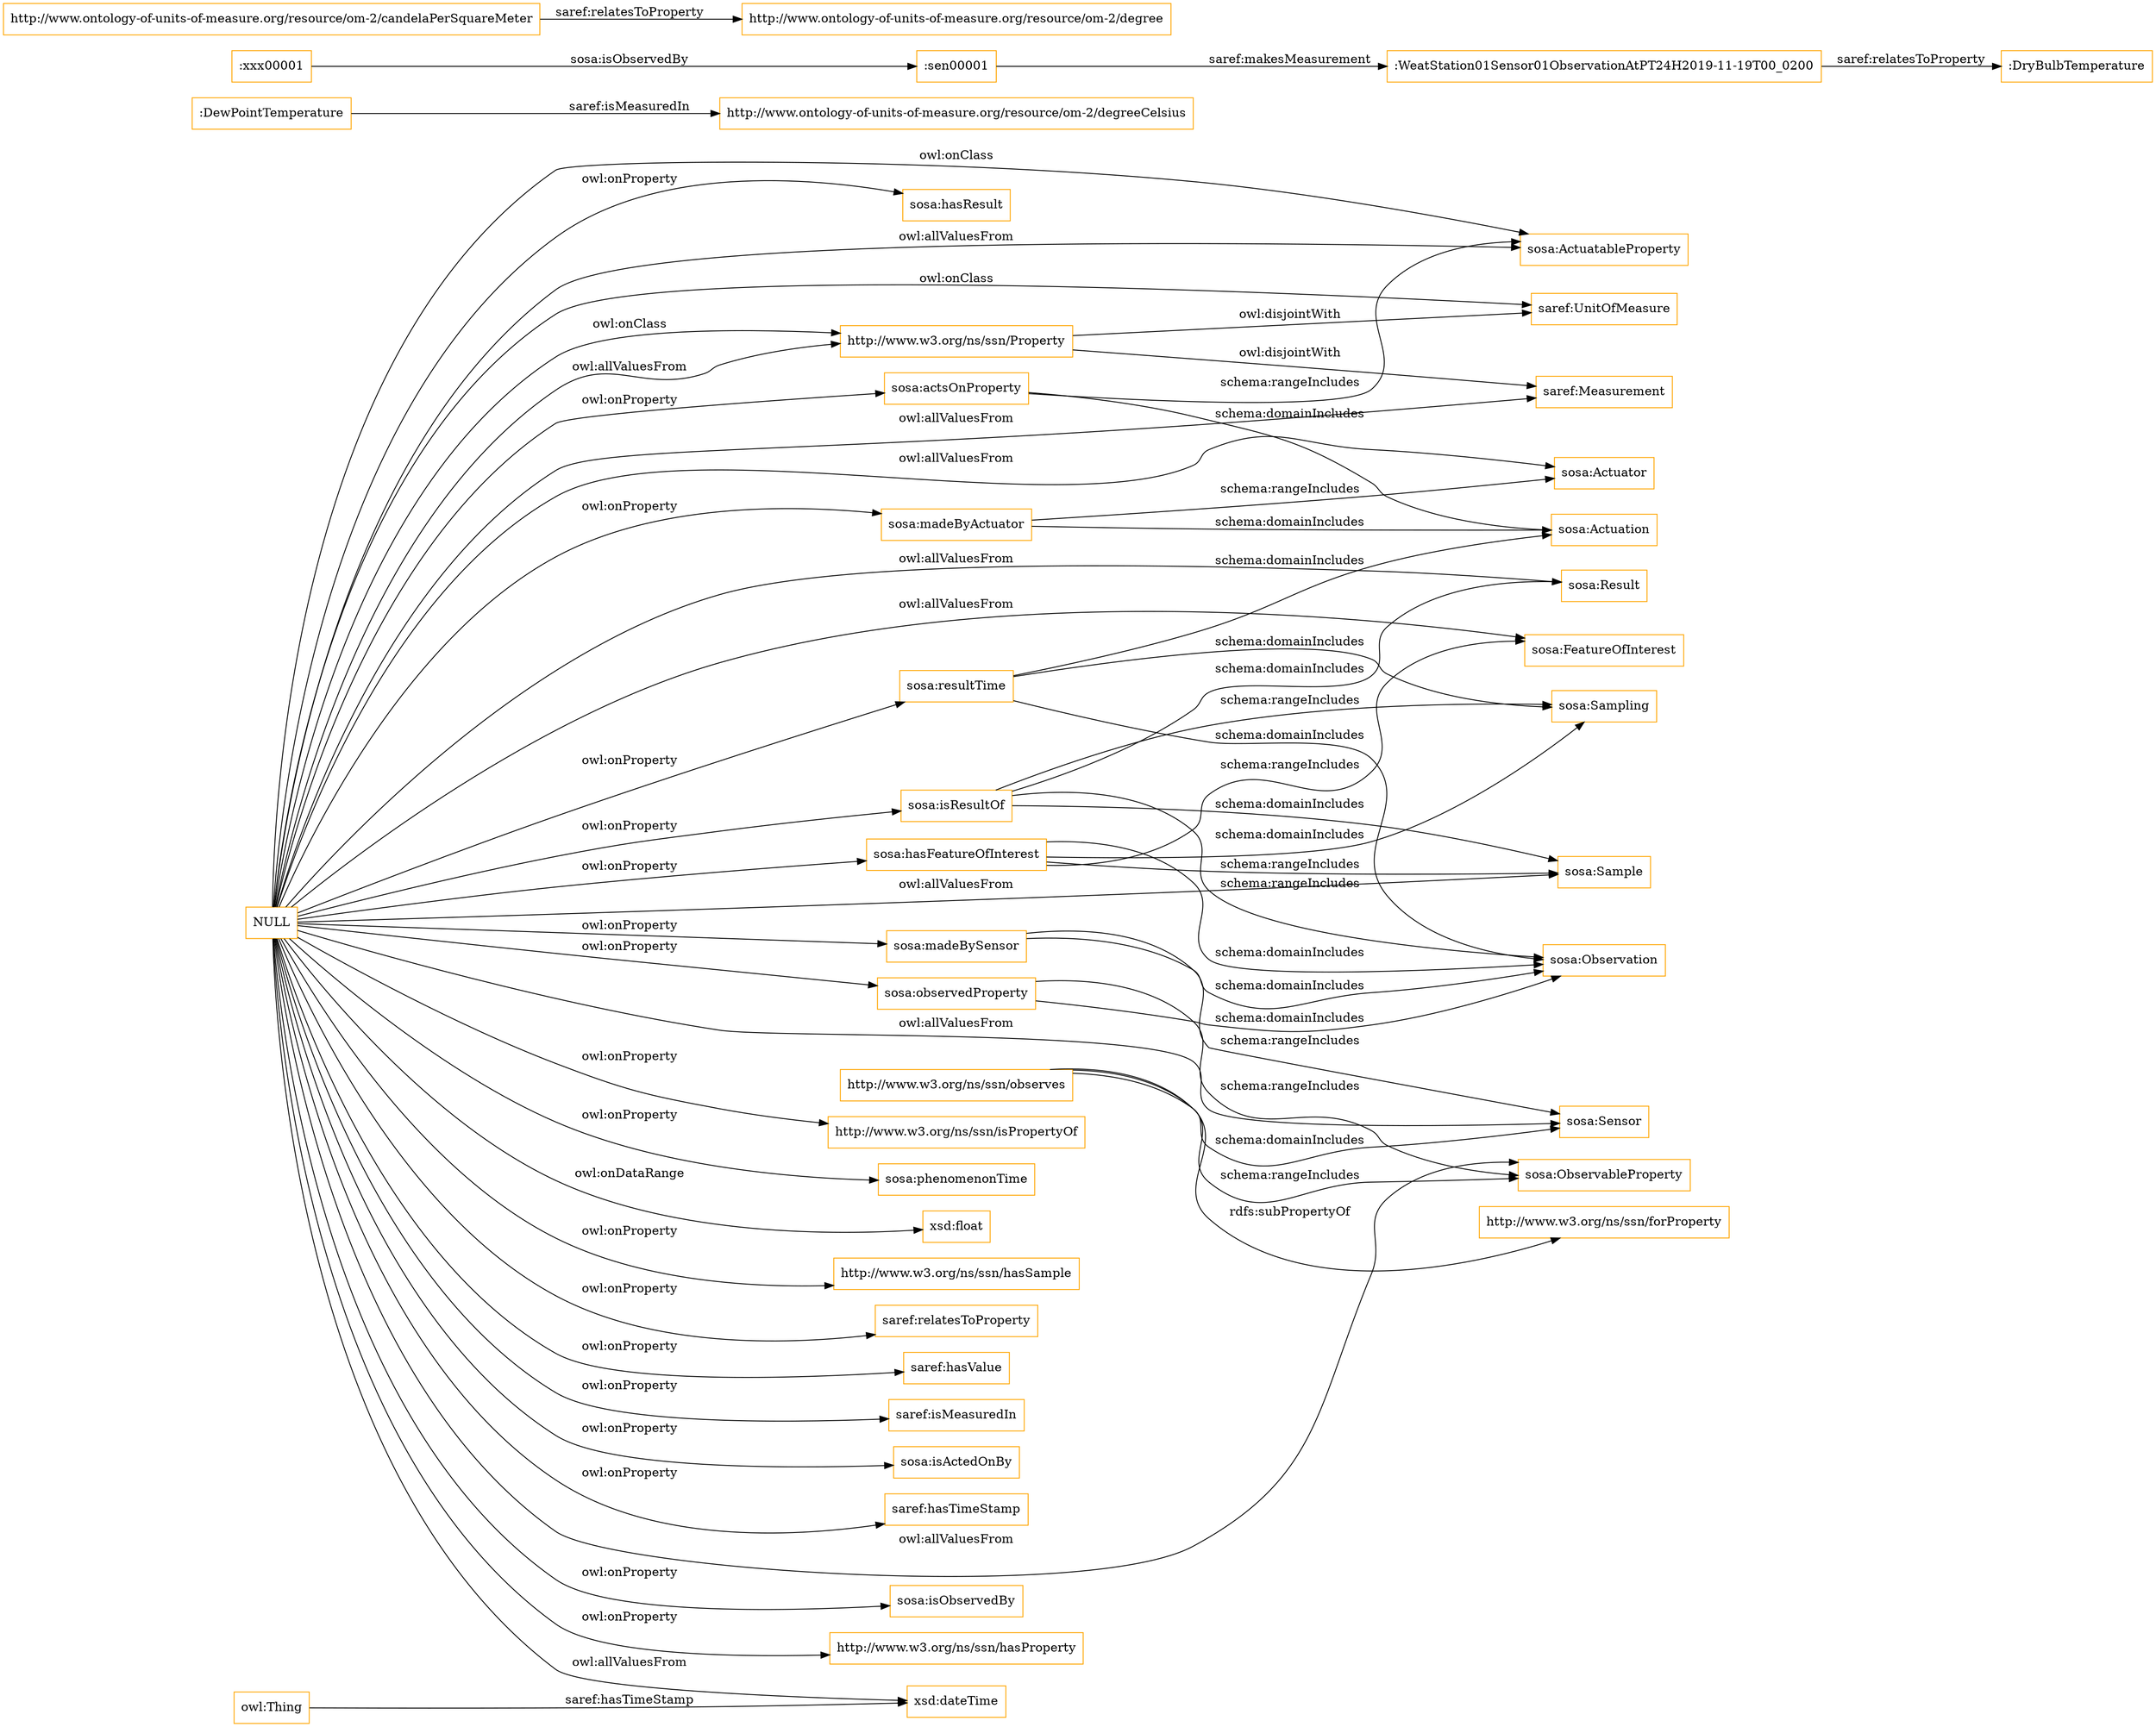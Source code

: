 digraph ar2dtool_diagram { 
rankdir=LR;
size="1501"
node [shape = rectangle, color="orange"]; "sosa:ObservableProperty" "sosa:FeatureOfInterest" "sosa:Actuation" "sosa:ActuatableProperty" "sosa:Actuator" "sosa:Observation" "sosa:Sample" "http://www.w3.org/ns/ssn/Property" "sosa:Sensor" "sosa:Sampling" "saref:UnitOfMeasure" "saref:Measurement" "sosa:Result" ; /*classes style*/
	"http://www.w3.org/ns/ssn/Property" -> "saref:UnitOfMeasure" [ label = "owl:disjointWith" ];
	"http://www.w3.org/ns/ssn/Property" -> "saref:Measurement" [ label = "owl:disjointWith" ];
	"sosa:hasFeatureOfInterest" -> "sosa:Observation" [ label = "schema:domainIncludes" ];
	"sosa:hasFeatureOfInterest" -> "sosa:FeatureOfInterest" [ label = "schema:rangeIncludes" ];
	"sosa:hasFeatureOfInterest" -> "sosa:Sampling" [ label = "schema:domainIncludes" ];
	"sosa:hasFeatureOfInterest" -> "sosa:Sample" [ label = "schema:rangeIncludes" ];
	"sosa:observedProperty" -> "sosa:ObservableProperty" [ label = "schema:rangeIncludes" ];
	"sosa:observedProperty" -> "sosa:Observation" [ label = "schema:domainIncludes" ];
	"sosa:madeByActuator" -> "sosa:Actuator" [ label = "schema:rangeIncludes" ];
	"sosa:madeByActuator" -> "sosa:Actuation" [ label = "schema:domainIncludes" ];
	"sosa:actsOnProperty" -> "sosa:ActuatableProperty" [ label = "schema:rangeIncludes" ];
	"sosa:actsOnProperty" -> "sosa:Actuation" [ label = "schema:domainIncludes" ];
	":DewPointTemperature" -> "http://www.ontology-of-units-of-measure.org/resource/om-2/degreeCelsius" [ label = "saref:isMeasuredIn" ];
	"http://www.w3.org/ns/ssn/observes" -> "sosa:ObservableProperty" [ label = "schema:rangeIncludes" ];
	"http://www.w3.org/ns/ssn/observes" -> "sosa:Sensor" [ label = "schema:domainIncludes" ];
	"http://www.w3.org/ns/ssn/observes" -> "http://www.w3.org/ns/ssn/forProperty" [ label = "rdfs:subPropertyOf" ];
	"sosa:isResultOf" -> "sosa:Sampling" [ label = "schema:rangeIncludes" ];
	"sosa:isResultOf" -> "sosa:Observation" [ label = "schema:rangeIncludes" ];
	"sosa:isResultOf" -> "sosa:Sample" [ label = "schema:domainIncludes" ];
	"sosa:isResultOf" -> "sosa:Result" [ label = "schema:domainIncludes" ];
	":sen00001" -> ":WeatStation01Sensor01ObservationAtPT24H2019-11-19T00_0200" [ label = "saref:makesMeasurement" ];
	"sosa:resultTime" -> "sosa:Sampling" [ label = "schema:domainIncludes" ];
	"sosa:resultTime" -> "sosa:Observation" [ label = "schema:domainIncludes" ];
	"sosa:resultTime" -> "sosa:Actuation" [ label = "schema:domainIncludes" ];
	":WeatStation01Sensor01ObservationAtPT24H2019-11-19T00_0200" -> ":DryBulbTemperature" [ label = "saref:relatesToProperty" ];
	"NULL" -> "http://www.w3.org/ns/ssn/isPropertyOf" [ label = "owl:onProperty" ];
	"NULL" -> "sosa:madeByActuator" [ label = "owl:onProperty" ];
	"NULL" -> "sosa:Sensor" [ label = "owl:allValuesFrom" ];
	"NULL" -> "sosa:ActuatableProperty" [ label = "owl:onClass" ];
	"NULL" -> "sosa:phenomenonTime" [ label = "owl:onProperty" ];
	"NULL" -> "saref:Measurement" [ label = "owl:allValuesFrom" ];
	"NULL" -> "sosa:hasFeatureOfInterest" [ label = "owl:onProperty" ];
	"NULL" -> "xsd:float" [ label = "owl:onDataRange" ];
	"NULL" -> "http://www.w3.org/ns/ssn/hasSample" [ label = "owl:onProperty" ];
	"NULL" -> "saref:relatesToProperty" [ label = "owl:onProperty" ];
	"NULL" -> "sosa:Actuator" [ label = "owl:allValuesFrom" ];
	"NULL" -> "xsd:dateTime" [ label = "owl:allValuesFrom" ];
	"NULL" -> "sosa:ObservableProperty" [ label = "owl:allValuesFrom" ];
	"NULL" -> "sosa:ActuatableProperty" [ label = "owl:allValuesFrom" ];
	"NULL" -> "sosa:actsOnProperty" [ label = "owl:onProperty" ];
	"NULL" -> "saref:hasValue" [ label = "owl:onProperty" ];
	"NULL" -> "sosa:resultTime" [ label = "owl:onProperty" ];
	"NULL" -> "saref:UnitOfMeasure" [ label = "owl:onClass" ];
	"NULL" -> "http://www.w3.org/ns/ssn/Property" [ label = "owl:onClass" ];
	"NULL" -> "saref:isMeasuredIn" [ label = "owl:onProperty" ];
	"NULL" -> "sosa:isActedOnBy" [ label = "owl:onProperty" ];
	"NULL" -> "sosa:Sample" [ label = "owl:allValuesFrom" ];
	"NULL" -> "sosa:FeatureOfInterest" [ label = "owl:allValuesFrom" ];
	"NULL" -> "saref:hasTimeStamp" [ label = "owl:onProperty" ];
	"NULL" -> "sosa:isObservedBy" [ label = "owl:onProperty" ];
	"NULL" -> "sosa:Result" [ label = "owl:allValuesFrom" ];
	"NULL" -> "sosa:madeBySensor" [ label = "owl:onProperty" ];
	"NULL" -> "sosa:observedProperty" [ label = "owl:onProperty" ];
	"NULL" -> "http://www.w3.org/ns/ssn/hasProperty" [ label = "owl:onProperty" ];
	"NULL" -> "sosa:hasResult" [ label = "owl:onProperty" ];
	"NULL" -> "sosa:isResultOf" [ label = "owl:onProperty" ];
	"NULL" -> "http://www.w3.org/ns/ssn/Property" [ label = "owl:allValuesFrom" ];
	"http://www.ontology-of-units-of-measure.org/resource/om-2/candelaPerSquareMeter" -> "http://www.ontology-of-units-of-measure.org/resource/om-2/degree" [ label = "saref:relatesToProperty" ];
	"sosa:madeBySensor" -> "sosa:Sensor" [ label = "schema:rangeIncludes" ];
	"sosa:madeBySensor" -> "sosa:Observation" [ label = "schema:domainIncludes" ];
	":xxx00001" -> ":sen00001" [ label = "sosa:isObservedBy" ];
	"owl:Thing" -> "xsd:dateTime" [ label = "saref:hasTimeStamp" ];

}
